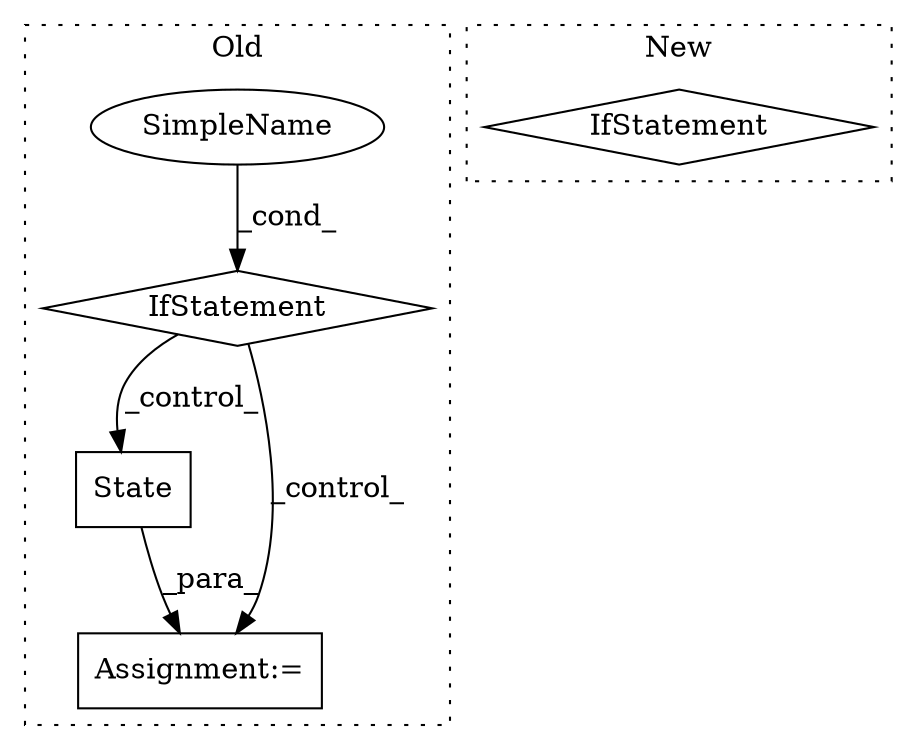 digraph G {
subgraph cluster0 {
1 [label="State" a="32" s="1284,1310" l="6,1" shape="box"];
3 [label="IfStatement" a="25" s="1217,1249" l="4,2" shape="diamond"];
4 [label="SimpleName" a="42" s="" l="" shape="ellipse"];
5 [label="Assignment:=" a="7" s="1270" l="14" shape="box"];
label = "Old";
style="dotted";
}
subgraph cluster1 {
2 [label="IfStatement" a="25" s="1329,1399" l="4,2" shape="diamond"];
label = "New";
style="dotted";
}
1 -> 5 [label="_para_"];
3 -> 1 [label="_control_"];
3 -> 5 [label="_control_"];
4 -> 3 [label="_cond_"];
}